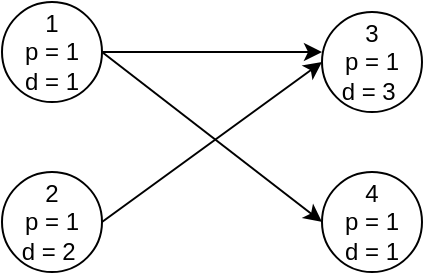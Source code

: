 <mxfile version="24.8.6">
  <diagram name="第 1 页" id="EBcX8PcsgPrRwiMDyLvA">
    <mxGraphModel dx="1185" dy="659" grid="1" gridSize="10" guides="1" tooltips="1" connect="1" arrows="1" fold="1" page="1" pageScale="1" pageWidth="827" pageHeight="1169" math="0" shadow="0">
      <root>
        <mxCell id="0" />
        <mxCell id="1" parent="0" />
        <mxCell id="29rosBy1fHUnzFrPQP4w-8" style="edgeStyle=orthogonalEdgeStyle;rounded=0;orthogonalLoop=1;jettySize=auto;html=1;" edge="1" parent="1" source="29rosBy1fHUnzFrPQP4w-1">
          <mxGeometry relative="1" as="geometry">
            <mxPoint x="480" y="500" as="targetPoint" />
          </mxGeometry>
        </mxCell>
        <mxCell id="29rosBy1fHUnzFrPQP4w-1" value="1&lt;div&gt;&lt;span style=&quot;background-color: initial;&quot;&gt;p = 1&lt;/span&gt;&lt;div&gt;&lt;span style=&quot;background-color: initial;&quot;&gt;d = 1&lt;/span&gt;&lt;/div&gt;&lt;/div&gt;" style="ellipse;whiteSpace=wrap;html=1;aspect=fixed;" vertex="1" parent="1">
          <mxGeometry x="320" y="475" width="50" height="50" as="geometry" />
        </mxCell>
        <mxCell id="29rosBy1fHUnzFrPQP4w-2" value="2&lt;div&gt;&lt;span style=&quot;background-color: initial;&quot;&gt;p = 1&lt;/span&gt;&lt;div&gt;&lt;span style=&quot;background-color: initial;&quot;&gt;d = 2&amp;nbsp;&lt;/span&gt;&lt;/div&gt;&lt;/div&gt;" style="ellipse;whiteSpace=wrap;html=1;aspect=fixed;" vertex="1" parent="1">
          <mxGeometry x="320" y="560" width="50" height="50" as="geometry" />
        </mxCell>
        <mxCell id="29rosBy1fHUnzFrPQP4w-3" value="3&lt;span style=&quot;color: rgba(0, 0, 0, 0); font-family: monospace; font-size: 0px; text-align: start; text-wrap-mode: nowrap;&quot;&gt;%3CmxGraphModel%3E%3Croot%3E%3CmxCell%20id%3D%220%22%2F%3E%3CmxCell%20id%3D%221%22%20parent%3D%220%22%2F%3E%3CmxCell%20id%3D%222%22%20value%3D%221%22%20style%3D%22ellipse%3BwhiteSpace%3Dwrap%3Bhtml%3D1%3Baspect%3Dfixed%3B%22%20vertex%3D%221%22%20parent%3D%221%22%3E%3CmxGeometry%20x%3D%22330%22%20y%3D%22480%22%20width%3D%2240%22%20height%3D%2240%22%20as%3D%22geometry%22%2F%3E%3C%2FmxCell%3E%3C%2Froot%3E%3C%2FmxGraphModel%3E&lt;/span&gt;&lt;div&gt;&lt;span style=&quot;background-color: initial;&quot;&gt;p = 1&lt;/span&gt;&lt;div&gt;&lt;span style=&quot;background-color: initial;&quot;&gt;d = 3&amp;nbsp;&lt;/span&gt;&lt;/div&gt;&lt;/div&gt;" style="ellipse;whiteSpace=wrap;html=1;aspect=fixed;" vertex="1" parent="1">
          <mxGeometry x="480" y="480" width="50" height="50" as="geometry" />
        </mxCell>
        <mxCell id="29rosBy1fHUnzFrPQP4w-4" value="4&lt;br&gt;&lt;div&gt;&lt;span style=&quot;background-color: initial;&quot;&gt;p = 1&lt;/span&gt;&lt;div&gt;&lt;span style=&quot;background-color: initial;&quot;&gt;d = 1&lt;/span&gt;&lt;/div&gt;&lt;/div&gt;" style="ellipse;whiteSpace=wrap;html=1;aspect=fixed;" vertex="1" parent="1">
          <mxGeometry x="480" y="560" width="50" height="50" as="geometry" />
        </mxCell>
        <mxCell id="29rosBy1fHUnzFrPQP4w-6" value="" style="endArrow=classic;html=1;rounded=0;exitX=1;exitY=0.5;exitDx=0;exitDy=0;entryX=0;entryY=0.5;entryDx=0;entryDy=0;" edge="1" parent="1" source="29rosBy1fHUnzFrPQP4w-1" target="29rosBy1fHUnzFrPQP4w-4">
          <mxGeometry width="50" height="50" relative="1" as="geometry">
            <mxPoint x="400" y="560" as="sourcePoint" />
            <mxPoint x="450" y="510" as="targetPoint" />
          </mxGeometry>
        </mxCell>
        <mxCell id="29rosBy1fHUnzFrPQP4w-7" value="" style="endArrow=classic;html=1;rounded=0;exitX=1;exitY=0.5;exitDx=0;exitDy=0;entryX=0;entryY=0.5;entryDx=0;entryDy=0;" edge="1" parent="1" source="29rosBy1fHUnzFrPQP4w-2" target="29rosBy1fHUnzFrPQP4w-3">
          <mxGeometry width="50" height="50" relative="1" as="geometry">
            <mxPoint x="370" y="510" as="sourcePoint" />
            <mxPoint x="450" y="590" as="targetPoint" />
          </mxGeometry>
        </mxCell>
      </root>
    </mxGraphModel>
  </diagram>
</mxfile>
